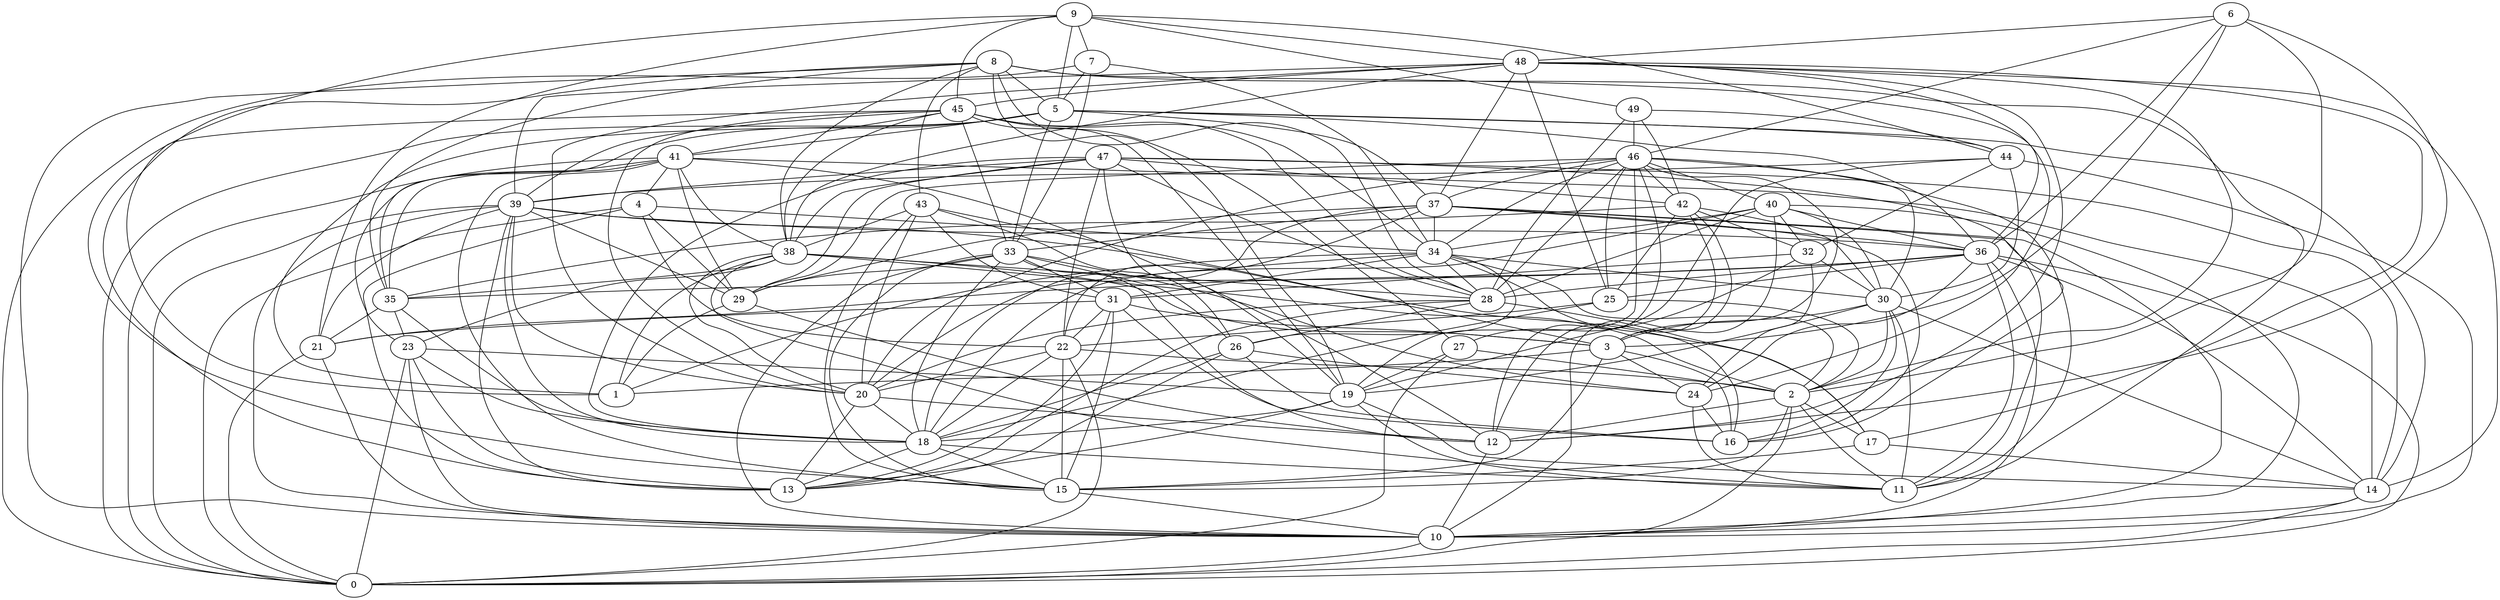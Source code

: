 digraph GG_graph {

subgraph G_graph {
edge [color = black]
"31" -> "3" [dir = none]
"31" -> "16" [dir = none]
"22" -> "18" [dir = none]
"22" -> "0" [dir = none]
"5" -> "35" [dir = none]
"5" -> "0" [dir = none]
"5" -> "37" [dir = none]
"5" -> "44" [dir = none]
"5" -> "14" [dir = none]
"5" -> "41" [dir = none]
"8" -> "11" [dir = none]
"8" -> "43" [dir = none]
"8" -> "38" [dir = none]
"8" -> "5" [dir = none]
"8" -> "10" [dir = none]
"8" -> "28" [dir = none]
"48" -> "20" [dir = none]
"48" -> "39" [dir = none]
"48" -> "14" [dir = none]
"48" -> "36" [dir = none]
"48" -> "37" [dir = none]
"48" -> "45" [dir = none]
"48" -> "12" [dir = none]
"37" -> "36" [dir = none]
"37" -> "33" [dir = none]
"37" -> "16" [dir = none]
"20" -> "12" [dir = none]
"20" -> "18" [dir = none]
"19" -> "13" [dir = none]
"19" -> "11" [dir = none]
"12" -> "10" [dir = none]
"44" -> "10" [dir = none]
"44" -> "39" [dir = none]
"44" -> "30" [dir = none]
"44" -> "32" [dir = none]
"44" -> "27" [dir = none]
"41" -> "23" [dir = none]
"41" -> "12" [dir = none]
"41" -> "14" [dir = none]
"41" -> "15" [dir = none]
"41" -> "0" [dir = none]
"28" -> "13" [dir = none]
"28" -> "20" [dir = none]
"28" -> "26" [dir = none]
"18" -> "13" [dir = none]
"18" -> "15" [dir = none]
"24" -> "16" [dir = none]
"46" -> "19" [dir = none]
"46" -> "42" [dir = none]
"46" -> "12" [dir = none]
"46" -> "29" [dir = none]
"46" -> "40" [dir = none]
"46" -> "20" [dir = none]
"46" -> "11" [dir = none]
"32" -> "31" [dir = none]
"32" -> "19" [dir = none]
"26" -> "18" [dir = none]
"26" -> "24" [dir = none]
"25" -> "18" [dir = none]
"25" -> "2" [dir = none]
"2" -> "0" [dir = none]
"2" -> "15" [dir = none]
"2" -> "17" [dir = none]
"2" -> "11" [dir = none]
"43" -> "38" [dir = none]
"43" -> "15" [dir = none]
"36" -> "10" [dir = none]
"36" -> "25" [dir = none]
"36" -> "24" [dir = none]
"36" -> "11" [dir = none]
"36" -> "28" [dir = none]
"36" -> "35" [dir = none]
"29" -> "1" [dir = none]
"39" -> "18" [dir = none]
"39" -> "36" [dir = none]
"39" -> "0" [dir = none]
"39" -> "29" [dir = none]
"39" -> "13" [dir = none]
"39" -> "21" [dir = none]
"14" -> "0" [dir = none]
"34" -> "2" [dir = none]
"34" -> "20" [dir = none]
"34" -> "1" [dir = none]
"38" -> "1" [dir = none]
"38" -> "23" [dir = none]
"38" -> "2" [dir = none]
"38" -> "28" [dir = none]
"45" -> "1" [dir = none]
"45" -> "41" [dir = none]
"45" -> "27" [dir = none]
"45" -> "28" [dir = none]
"45" -> "38" [dir = none]
"45" -> "34" [dir = none]
"45" -> "19" [dir = none]
"30" -> "3" [dir = none]
"30" -> "11" [dir = none]
"30" -> "16" [dir = none]
"30" -> "19" [dir = none]
"3" -> "1" [dir = none]
"3" -> "24" [dir = none]
"3" -> "16" [dir = none]
"3" -> "15" [dir = none]
"6" -> "36" [dir = none]
"6" -> "2" [dir = none]
"6" -> "3" [dir = none]
"27" -> "0" [dir = none]
"35" -> "18" [dir = none]
"35" -> "23" [dir = none]
"47" -> "38" [dir = none]
"47" -> "16" [dir = none]
"47" -> "19" [dir = none]
"47" -> "18" [dir = none]
"47" -> "42" [dir = none]
"47" -> "22" [dir = none]
"47" -> "39" [dir = none]
"47" -> "14" [dir = none]
"40" -> "34" [dir = none]
"40" -> "18" [dir = none]
"40" -> "32" [dir = none]
"17" -> "14" [dir = none]
"17" -> "15" [dir = none]
"9" -> "44" [dir = none]
"9" -> "7" [dir = none]
"9" -> "49" [dir = none]
"9" -> "48" [dir = none]
"9" -> "21" [dir = none]
"7" -> "0" [dir = none]
"7" -> "34" [dir = none]
"7" -> "5" [dir = none]
"10" -> "0" [dir = none]
"49" -> "28" [dir = none]
"49" -> "46" [dir = none]
"42" -> "32" [dir = none]
"42" -> "12" [dir = none]
"23" -> "13" [dir = none]
"23" -> "10" [dir = none]
"23" -> "0" [dir = none]
"21" -> "0" [dir = none]
"21" -> "10" [dir = none]
"4" -> "13" [dir = none]
"4" -> "34" [dir = none]
"4" -> "29" [dir = none]
"33" -> "26" [dir = none]
"33" -> "18" [dir = none]
"33" -> "12" [dir = none]
"33" -> "24" [dir = none]
"33" -> "29" [dir = none]
"40" -> "3" [dir = none]
"46" -> "34" [dir = none]
"31" -> "15" [dir = none]
"47" -> "28" [dir = none]
"42" -> "30" [dir = none]
"8" -> "19" [dir = none]
"37" -> "34" [dir = none]
"24" -> "11" [dir = none]
"41" -> "29" [dir = none]
"41" -> "35" [dir = none]
"43" -> "3" [dir = none]
"37" -> "10" [dir = none]
"14" -> "10" [dir = none]
"46" -> "28" [dir = none]
"32" -> "24" [dir = none]
"8" -> "35" [dir = none]
"8" -> "24" [dir = none]
"34" -> "30" [dir = none]
"40" -> "36" [dir = none]
"23" -> "18" [dir = none]
"40" -> "28" [dir = none]
"45" -> "20" [dir = none]
"38" -> "11" [dir = none]
"45" -> "39" [dir = none]
"39" -> "10" [dir = none]
"47" -> "29" [dir = none]
"27" -> "2" [dir = none]
"23" -> "19" [dir = none]
"31" -> "21" [dir = none]
"20" -> "13" [dir = none]
"49" -> "42" [dir = none]
"33" -> "10" [dir = none]
"6" -> "12" [dir = none]
"48" -> "38" [dir = none]
"30" -> "14" [dir = none]
"36" -> "21" [dir = none]
"33" -> "31" [dir = none]
"15" -> "10" [dir = none]
"37" -> "29" [dir = none]
"5" -> "33" [dir = none]
"41" -> "38" [dir = none]
"48" -> "17" [dir = none]
"9" -> "15" [dir = none]
"37" -> "11" [dir = none]
"38" -> "35" [dir = none]
"46" -> "25" [dir = none]
"4" -> "22" [dir = none]
"9" -> "5" [dir = none]
"32" -> "30" [dir = none]
"34" -> "31" [dir = none]
"5" -> "36" [dir = none]
"41" -> "4" [dir = none]
"19" -> "14" [dir = none]
"42" -> "10" [dir = none]
"34" -> "26" [dir = none]
"26" -> "16" [dir = none]
"36" -> "0" [dir = none]
"45" -> "33" [dir = none]
"33" -> "15" [dir = none]
"34" -> "16" [dir = none]
"43" -> "26" [dir = none]
"37" -> "22" [dir = none]
"48" -> "2" [dir = none]
"7" -> "33" [dir = none]
"31" -> "13" [dir = none]
"6" -> "48" [dir = none]
"30" -> "2" [dir = none]
"28" -> "17" [dir = none]
"29" -> "12" [dir = none]
"22" -> "15" [dir = none]
"31" -> "22" [dir = none]
"27" -> "19" [dir = none]
"42" -> "25" [dir = none]
"36" -> "14" [dir = none]
"5" -> "1" [dir = none]
"9" -> "45" [dir = none]
"38" -> "3" [dir = none]
"22" -> "20" [dir = none]
"42" -> "35" [dir = none]
"40" -> "30" [dir = none]
"39" -> "17" [dir = none]
"8" -> "13" [dir = none]
"40" -> "10" [dir = none]
"35" -> "21" [dir = none]
"6" -> "46" [dir = none]
"43" -> "31" [dir = none]
"39" -> "20" [dir = none]
"37" -> "18" [dir = none]
"22" -> "2" [dir = none]
"46" -> "37" [dir = none]
"4" -> "0" [dir = none]
"49" -> "44" [dir = none]
"2" -> "12" [dir = none]
"46" -> "3" [dir = none]
"18" -> "11" [dir = none]
"26" -> "13" [dir = none]
"43" -> "20" [dir = none]
"34" -> "28" [dir = none]
"19" -> "18" [dir = none]
"25" -> "22" [dir = none]
"48" -> "25" [dir = none]
"38" -> "20" [dir = none]
"46" -> "30" [dir = none]
}

}
